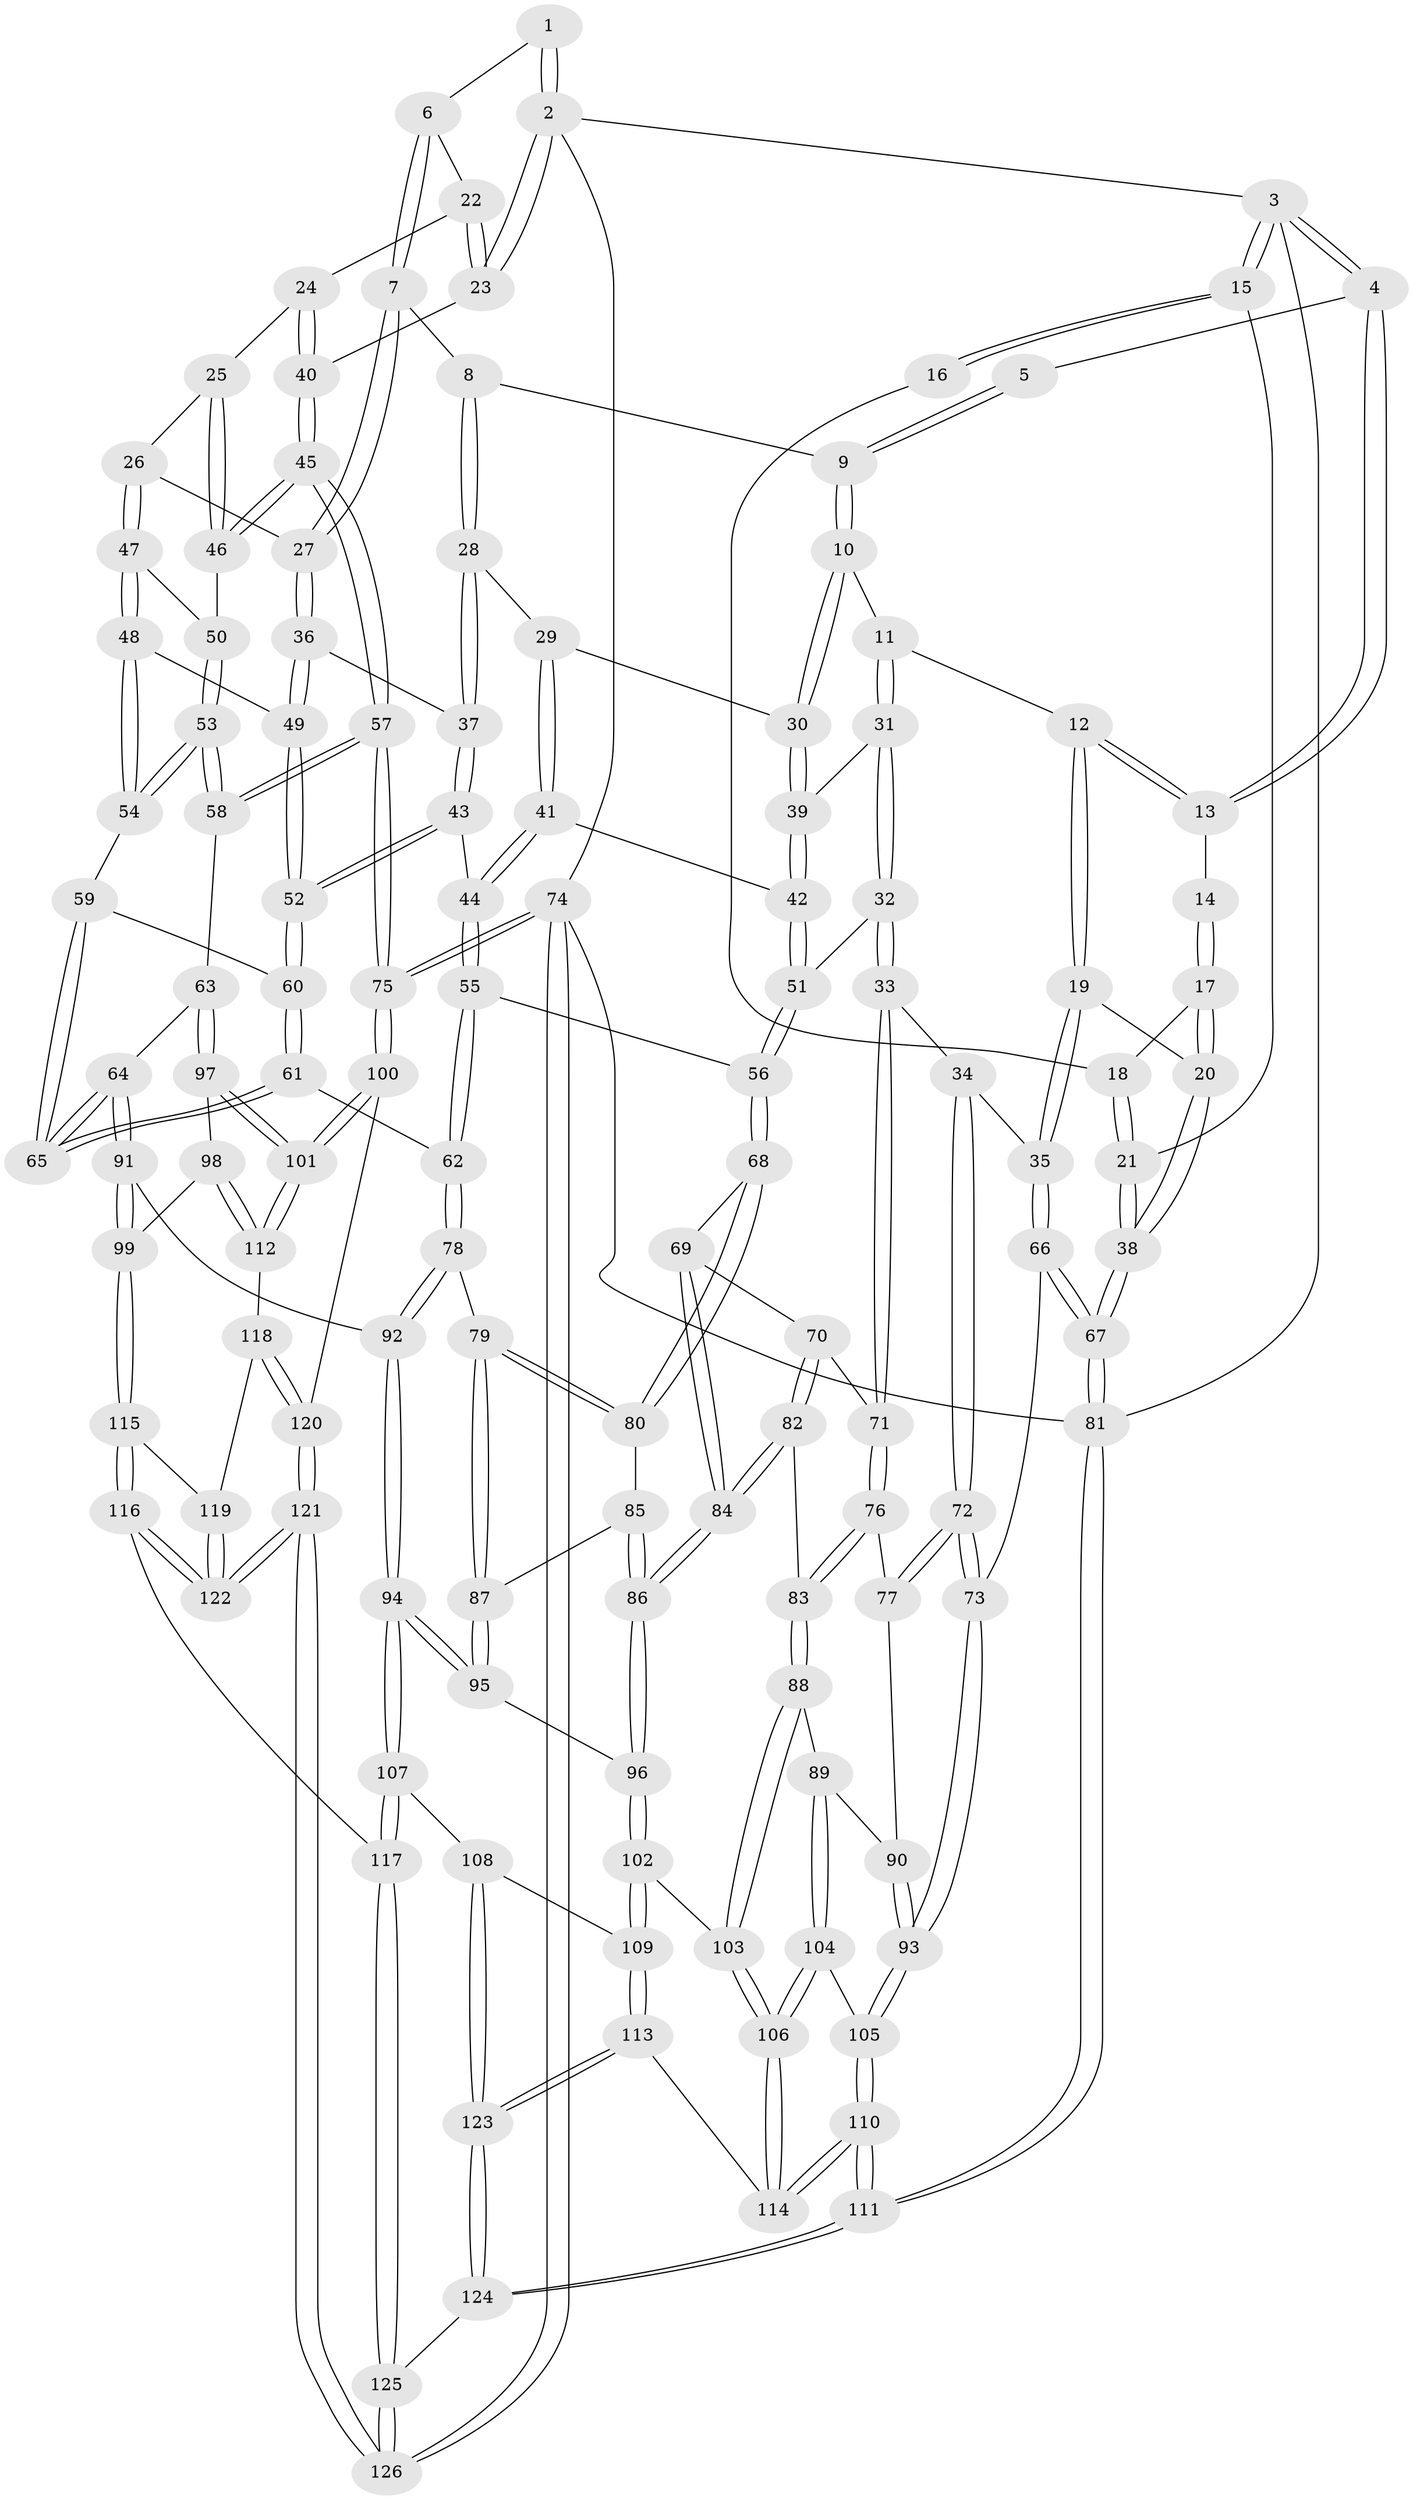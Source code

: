 // Generated by graph-tools (version 1.1) at 2025/01/03/09/25 05:01:38]
// undirected, 126 vertices, 312 edges
graph export_dot {
graph [start="1"]
  node [color=gray90,style=filled];
  1 [pos="+0.7561752881919375+0"];
  2 [pos="+1+0"];
  3 [pos="+0+0"];
  4 [pos="+0.33573813137657027+0"];
  5 [pos="+0.6188239879524342+0"];
  6 [pos="+0.7726756448343453+0.10694755538676075"];
  7 [pos="+0.7542060163273308+0.13326551302863834"];
  8 [pos="+0.7097167735593863+0.14322730508687925"];
  9 [pos="+0.5936694218529311+0.07929474808661667"];
  10 [pos="+0.4949021635494968+0.1542480238997195"];
  11 [pos="+0.39950500774378733+0.1053906221009845"];
  12 [pos="+0.37989093983636923+0.0814055838807824"];
  13 [pos="+0.3307404465293565+0"];
  14 [pos="+0.20759430892697572+0.08111067106411471"];
  15 [pos="+0+0"];
  16 [pos="+0.04021214120462197+0.05454679581696003"];
  17 [pos="+0.15568219894076696+0.17280057889390138"];
  18 [pos="+0.11294003703632548+0.15757826606358147"];
  19 [pos="+0.1887304555738612+0.3157216794252291"];
  20 [pos="+0.17810727813211635+0.3078973852227085"];
  21 [pos="+0+0.23310775166930392"];
  22 [pos="+0.8755773993177927+0.12604945572981519"];
  23 [pos="+1+0"];
  24 [pos="+0.9166497446406283+0.23192288921758827"];
  25 [pos="+0.9090055659425554+0.2520860124599839"];
  26 [pos="+0.896235664401568+0.25890321750451045"];
  27 [pos="+0.7545700062160314+0.13475614019534346"];
  28 [pos="+0.6080049052103286+0.22757845828913442"];
  29 [pos="+0.5939950392847728+0.22617174887994587"];
  30 [pos="+0.5268914156725768+0.20381547612233553"];
  31 [pos="+0.37322921578263674+0.2564966775395061"];
  32 [pos="+0.2917416127957879+0.3602266649382717"];
  33 [pos="+0.25801325520000257+0.374765581486262"];
  34 [pos="+0.22659808707768886+0.3524982822820399"];
  35 [pos="+0.20021074298743008+0.3312968074809556"];
  36 [pos="+0.771152288432941+0.29313441709917426"];
  37 [pos="+0.6403024662211135+0.27532631774044886"];
  38 [pos="+0+0.30718667976735353"];
  39 [pos="+0.4825846660638391+0.3047701949600654"];
  40 [pos="+1+0"];
  41 [pos="+0.5665326672209436+0.33023100749615153"];
  42 [pos="+0.4830832883520525+0.34066469761016605"];
  43 [pos="+0.633005845369992+0.37370899878989394"];
  44 [pos="+0.6327119539304105+0.37384445857452586"];
  45 [pos="+1+0.44731515793396237"];
  46 [pos="+1+0.33458461259812594"];
  47 [pos="+0.8339419395809863+0.31611864725908"];
  48 [pos="+0.8122948626569957+0.32708470161323216"];
  49 [pos="+0.7814355682439552+0.31026624971987143"];
  50 [pos="+0.9005957504888309+0.33911005634163827"];
  51 [pos="+0.471544151650656+0.3728080291675348"];
  52 [pos="+0.6789087033104271+0.3855668503324002"];
  53 [pos="+1+0.49842125563337186"];
  54 [pos="+0.820955329929542+0.3679107164221706"];
  55 [pos="+0.5770994371858478+0.43269376944420695"];
  56 [pos="+0.503671334268108+0.44348028926985344"];
  57 [pos="+1+0.4761938925414014"];
  58 [pos="+1+0.5135987278145424"];
  59 [pos="+0.804665893758064+0.40256609055481585"];
  60 [pos="+0.7078126412750463+0.4449510642944716"];
  61 [pos="+0.7042754915692554+0.5324282053149375"];
  62 [pos="+0.678997753667616+0.5443971777572177"];
  63 [pos="+0.906563886044759+0.5787942686495179"];
  64 [pos="+0.8447846672553101+0.5703787221661705"];
  65 [pos="+0.805395005895423+0.5468426184046361"];
  66 [pos="+0+0.5886245662747029"];
  67 [pos="+0+0.5658875083162718"];
  68 [pos="+0.4881409473565174+0.47981787659609326"];
  69 [pos="+0.4527470817416544+0.49826880754232006"];
  70 [pos="+0.4210831179911624+0.5000858854715701"];
  71 [pos="+0.27046024700784943+0.44454245187162983"];
  72 [pos="+0.06237374295996227+0.5655674616339419"];
  73 [pos="+0+0.5921717858227031"];
  74 [pos="+1+1"];
  75 [pos="+1+0.8723094069343162"];
  76 [pos="+0.25334878153818036+0.5042896481936558"];
  77 [pos="+0.2025207004422492+0.5374924204810783"];
  78 [pos="+0.6577835112405738+0.571763721249615"];
  79 [pos="+0.630147266286864+0.5756534172458824"];
  80 [pos="+0.5357353242662308+0.550024212045375"];
  81 [pos="+0+1"];
  82 [pos="+0.3384699362154585+0.6329516723813686"];
  83 [pos="+0.32998622996216653+0.6336305398843032"];
  84 [pos="+0.43668412736007933+0.6553730455400834"];
  85 [pos="+0.532008141017161+0.558759569250642"];
  86 [pos="+0.45251674360998695+0.6667841419870891"];
  87 [pos="+0.5514839345238893+0.66219382171439"];
  88 [pos="+0.30832240945599704+0.66383726547093"];
  89 [pos="+0.2633163342272047+0.679382128835842"];
  90 [pos="+0.2010421248670664+0.629129089244673"];
  91 [pos="+0.6959070219215963+0.7599944342057183"];
  92 [pos="+0.6928543035777647+0.7598346383972453"];
  93 [pos="+0.0794151312580178+0.6987952259547916"];
  94 [pos="+0.6170067412390893+0.7980597624427718"];
  95 [pos="+0.5313441033245065+0.7000332073236171"];
  96 [pos="+0.4572829853469992+0.6736954908958978"];
  97 [pos="+0.9051169856251342+0.6062134459916002"];
  98 [pos="+0.8293485326711921+0.7728172935891374"];
  99 [pos="+0.7666672783847089+0.7902823591484373"];
  100 [pos="+1+0.8479058356421327"];
  101 [pos="+0.9850859142357135+0.8146148138653464"];
  102 [pos="+0.4016725922124395+0.7975495375723571"];
  103 [pos="+0.32818370579928186+0.737295089930492"];
  104 [pos="+0.16951785096525404+0.7703641150235218"];
  105 [pos="+0.10202856040973622+0.7328579616141248"];
  106 [pos="+0.2162997671024613+0.8547555498728314"];
  107 [pos="+0.5843847900995315+0.8603797965817831"];
  108 [pos="+0.4949218106593705+0.8632247161790823"];
  109 [pos="+0.40630835519877095+0.8285949152058987"];
  110 [pos="+0+1"];
  111 [pos="+0+1"];
  112 [pos="+0.9552257718388619+0.8174613090842924"];
  113 [pos="+0.3094260281595296+0.8958779219105835"];
  114 [pos="+0.2204943110559434+0.8703032325892763"];
  115 [pos="+0.7892240211265914+0.8649288916294406"];
  116 [pos="+0.7821374015107599+0.957145930343808"];
  117 [pos="+0.6026351914618016+0.9258168392782357"];
  118 [pos="+0.8905358531998412+0.8843874980785623"];
  119 [pos="+0.8824487329172581+0.8855790978190474"];
  120 [pos="+0.9038031707092721+0.9694617925850858"];
  121 [pos="+0.8410750172097284+1"];
  122 [pos="+0.7997495097574336+0.9843890461738226"];
  123 [pos="+0.38286821976351304+1"];
  124 [pos="+0.40707172915383416+1"];
  125 [pos="+0.5603020076693112+1"];
  126 [pos="+0.8592112856266356+1"];
  1 -- 2;
  1 -- 2;
  1 -- 6;
  2 -- 3;
  2 -- 23;
  2 -- 23;
  2 -- 74;
  3 -- 4;
  3 -- 4;
  3 -- 15;
  3 -- 15;
  3 -- 81;
  4 -- 5;
  4 -- 13;
  4 -- 13;
  5 -- 9;
  5 -- 9;
  6 -- 7;
  6 -- 7;
  6 -- 22;
  7 -- 8;
  7 -- 27;
  7 -- 27;
  8 -- 9;
  8 -- 28;
  8 -- 28;
  9 -- 10;
  9 -- 10;
  10 -- 11;
  10 -- 30;
  10 -- 30;
  11 -- 12;
  11 -- 31;
  11 -- 31;
  12 -- 13;
  12 -- 13;
  12 -- 19;
  12 -- 19;
  13 -- 14;
  14 -- 17;
  14 -- 17;
  15 -- 16;
  15 -- 16;
  15 -- 21;
  16 -- 18;
  17 -- 18;
  17 -- 20;
  17 -- 20;
  18 -- 21;
  18 -- 21;
  19 -- 20;
  19 -- 35;
  19 -- 35;
  20 -- 38;
  20 -- 38;
  21 -- 38;
  21 -- 38;
  22 -- 23;
  22 -- 23;
  22 -- 24;
  23 -- 40;
  24 -- 25;
  24 -- 40;
  24 -- 40;
  25 -- 26;
  25 -- 46;
  25 -- 46;
  26 -- 27;
  26 -- 47;
  26 -- 47;
  27 -- 36;
  27 -- 36;
  28 -- 29;
  28 -- 37;
  28 -- 37;
  29 -- 30;
  29 -- 41;
  29 -- 41;
  30 -- 39;
  30 -- 39;
  31 -- 32;
  31 -- 32;
  31 -- 39;
  32 -- 33;
  32 -- 33;
  32 -- 51;
  33 -- 34;
  33 -- 71;
  33 -- 71;
  34 -- 35;
  34 -- 72;
  34 -- 72;
  35 -- 66;
  35 -- 66;
  36 -- 37;
  36 -- 49;
  36 -- 49;
  37 -- 43;
  37 -- 43;
  38 -- 67;
  38 -- 67;
  39 -- 42;
  39 -- 42;
  40 -- 45;
  40 -- 45;
  41 -- 42;
  41 -- 44;
  41 -- 44;
  42 -- 51;
  42 -- 51;
  43 -- 44;
  43 -- 52;
  43 -- 52;
  44 -- 55;
  44 -- 55;
  45 -- 46;
  45 -- 46;
  45 -- 57;
  45 -- 57;
  46 -- 50;
  47 -- 48;
  47 -- 48;
  47 -- 50;
  48 -- 49;
  48 -- 54;
  48 -- 54;
  49 -- 52;
  49 -- 52;
  50 -- 53;
  50 -- 53;
  51 -- 56;
  51 -- 56;
  52 -- 60;
  52 -- 60;
  53 -- 54;
  53 -- 54;
  53 -- 58;
  53 -- 58;
  54 -- 59;
  55 -- 56;
  55 -- 62;
  55 -- 62;
  56 -- 68;
  56 -- 68;
  57 -- 58;
  57 -- 58;
  57 -- 75;
  57 -- 75;
  58 -- 63;
  59 -- 60;
  59 -- 65;
  59 -- 65;
  60 -- 61;
  60 -- 61;
  61 -- 62;
  61 -- 65;
  61 -- 65;
  62 -- 78;
  62 -- 78;
  63 -- 64;
  63 -- 97;
  63 -- 97;
  64 -- 65;
  64 -- 65;
  64 -- 91;
  64 -- 91;
  66 -- 67;
  66 -- 67;
  66 -- 73;
  67 -- 81;
  67 -- 81;
  68 -- 69;
  68 -- 80;
  68 -- 80;
  69 -- 70;
  69 -- 84;
  69 -- 84;
  70 -- 71;
  70 -- 82;
  70 -- 82;
  71 -- 76;
  71 -- 76;
  72 -- 73;
  72 -- 73;
  72 -- 77;
  72 -- 77;
  73 -- 93;
  73 -- 93;
  74 -- 75;
  74 -- 75;
  74 -- 126;
  74 -- 126;
  74 -- 81;
  75 -- 100;
  75 -- 100;
  76 -- 77;
  76 -- 83;
  76 -- 83;
  77 -- 90;
  78 -- 79;
  78 -- 92;
  78 -- 92;
  79 -- 80;
  79 -- 80;
  79 -- 87;
  79 -- 87;
  80 -- 85;
  81 -- 111;
  81 -- 111;
  82 -- 83;
  82 -- 84;
  82 -- 84;
  83 -- 88;
  83 -- 88;
  84 -- 86;
  84 -- 86;
  85 -- 86;
  85 -- 86;
  85 -- 87;
  86 -- 96;
  86 -- 96;
  87 -- 95;
  87 -- 95;
  88 -- 89;
  88 -- 103;
  88 -- 103;
  89 -- 90;
  89 -- 104;
  89 -- 104;
  90 -- 93;
  90 -- 93;
  91 -- 92;
  91 -- 99;
  91 -- 99;
  92 -- 94;
  92 -- 94;
  93 -- 105;
  93 -- 105;
  94 -- 95;
  94 -- 95;
  94 -- 107;
  94 -- 107;
  95 -- 96;
  96 -- 102;
  96 -- 102;
  97 -- 98;
  97 -- 101;
  97 -- 101;
  98 -- 99;
  98 -- 112;
  98 -- 112;
  99 -- 115;
  99 -- 115;
  100 -- 101;
  100 -- 101;
  100 -- 120;
  101 -- 112;
  101 -- 112;
  102 -- 103;
  102 -- 109;
  102 -- 109;
  103 -- 106;
  103 -- 106;
  104 -- 105;
  104 -- 106;
  104 -- 106;
  105 -- 110;
  105 -- 110;
  106 -- 114;
  106 -- 114;
  107 -- 108;
  107 -- 117;
  107 -- 117;
  108 -- 109;
  108 -- 123;
  108 -- 123;
  109 -- 113;
  109 -- 113;
  110 -- 111;
  110 -- 111;
  110 -- 114;
  110 -- 114;
  111 -- 124;
  111 -- 124;
  112 -- 118;
  113 -- 114;
  113 -- 123;
  113 -- 123;
  115 -- 116;
  115 -- 116;
  115 -- 119;
  116 -- 117;
  116 -- 122;
  116 -- 122;
  117 -- 125;
  117 -- 125;
  118 -- 119;
  118 -- 120;
  118 -- 120;
  119 -- 122;
  119 -- 122;
  120 -- 121;
  120 -- 121;
  121 -- 122;
  121 -- 122;
  121 -- 126;
  121 -- 126;
  123 -- 124;
  123 -- 124;
  124 -- 125;
  125 -- 126;
  125 -- 126;
}
